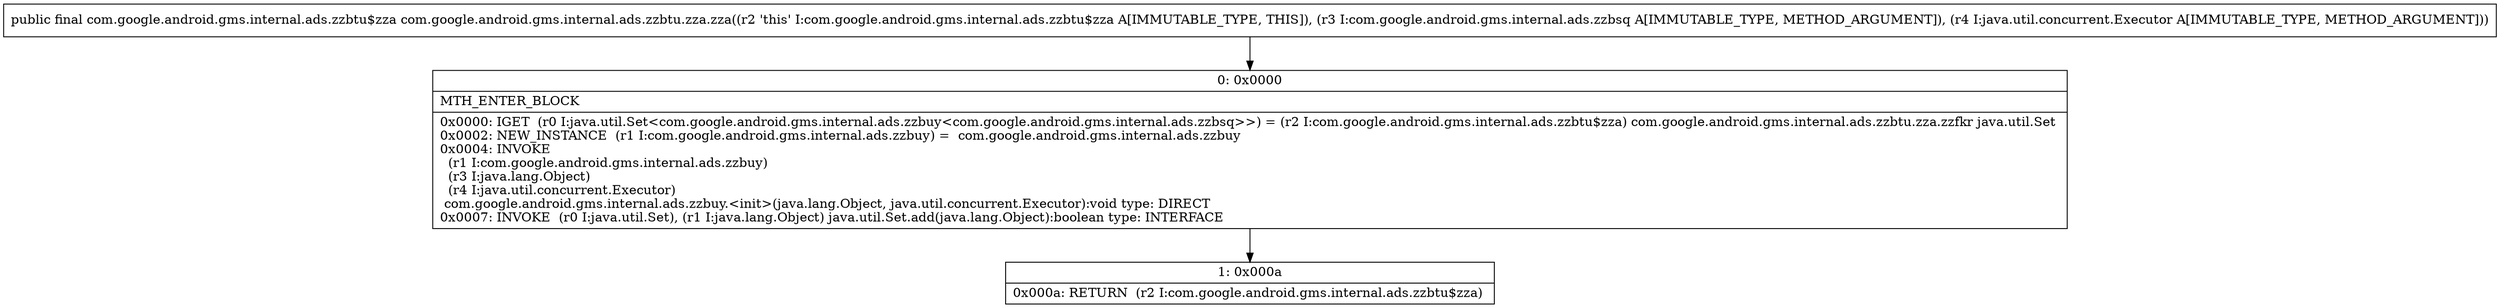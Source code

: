digraph "CFG forcom.google.android.gms.internal.ads.zzbtu.zza.zza(Lcom\/google\/android\/gms\/internal\/ads\/zzbsq;Ljava\/util\/concurrent\/Executor;)Lcom\/google\/android\/gms\/internal\/ads\/zzbtu$zza;" {
Node_0 [shape=record,label="{0\:\ 0x0000|MTH_ENTER_BLOCK\l|0x0000: IGET  (r0 I:java.util.Set\<com.google.android.gms.internal.ads.zzbuy\<com.google.android.gms.internal.ads.zzbsq\>\>) = (r2 I:com.google.android.gms.internal.ads.zzbtu$zza) com.google.android.gms.internal.ads.zzbtu.zza.zzfkr java.util.Set \l0x0002: NEW_INSTANCE  (r1 I:com.google.android.gms.internal.ads.zzbuy) =  com.google.android.gms.internal.ads.zzbuy \l0x0004: INVOKE  \l  (r1 I:com.google.android.gms.internal.ads.zzbuy)\l  (r3 I:java.lang.Object)\l  (r4 I:java.util.concurrent.Executor)\l com.google.android.gms.internal.ads.zzbuy.\<init\>(java.lang.Object, java.util.concurrent.Executor):void type: DIRECT \l0x0007: INVOKE  (r0 I:java.util.Set), (r1 I:java.lang.Object) java.util.Set.add(java.lang.Object):boolean type: INTERFACE \l}"];
Node_1 [shape=record,label="{1\:\ 0x000a|0x000a: RETURN  (r2 I:com.google.android.gms.internal.ads.zzbtu$zza) \l}"];
MethodNode[shape=record,label="{public final com.google.android.gms.internal.ads.zzbtu$zza com.google.android.gms.internal.ads.zzbtu.zza.zza((r2 'this' I:com.google.android.gms.internal.ads.zzbtu$zza A[IMMUTABLE_TYPE, THIS]), (r3 I:com.google.android.gms.internal.ads.zzbsq A[IMMUTABLE_TYPE, METHOD_ARGUMENT]), (r4 I:java.util.concurrent.Executor A[IMMUTABLE_TYPE, METHOD_ARGUMENT])) }"];
MethodNode -> Node_0;
Node_0 -> Node_1;
}

